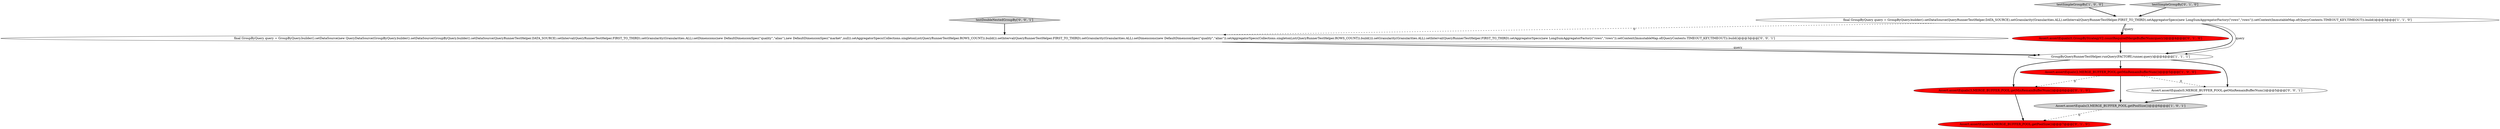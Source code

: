digraph {
9 [style = filled, label = "Assert.assertEquals(0,MERGE_BUFFER_POOL.getMinRemainBufferNum())@@@5@@@['0', '0', '1']", fillcolor = white, shape = ellipse image = "AAA0AAABBB3BBB"];
5 [style = filled, label = "Assert.assertEquals(0,GroupByStrategyV2.countRequiredMergeBufferNum(query))@@@4@@@['0', '1', '0']", fillcolor = red, shape = ellipse image = "AAA1AAABBB2BBB"];
1 [style = filled, label = "testSimpleGroupBy['1', '0', '0']", fillcolor = lightgray, shape = diamond image = "AAA0AAABBB1BBB"];
7 [style = filled, label = "Assert.assertEquals(3,MERGE_BUFFER_POOL.getMinRemainBufferNum())@@@6@@@['0', '1', '0']", fillcolor = red, shape = ellipse image = "AAA1AAABBB2BBB"];
10 [style = filled, label = "testDoubleNestedGroupBy['0', '0', '1']", fillcolor = lightgray, shape = diamond image = "AAA0AAABBB3BBB"];
4 [style = filled, label = "Assert.assertEquals(2,MERGE_BUFFER_POOL.getMinRemainBufferNum())@@@5@@@['1', '0', '0']", fillcolor = red, shape = ellipse image = "AAA1AAABBB1BBB"];
3 [style = filled, label = "Assert.assertEquals(3,MERGE_BUFFER_POOL.getPoolSize())@@@6@@@['1', '0', '1']", fillcolor = lightgray, shape = ellipse image = "AAA0AAABBB1BBB"];
11 [style = filled, label = "final GroupByQuery query = GroupByQuery.builder().setDataSource(new QueryDataSource(GroupByQuery.builder().setDataSource(GroupByQuery.builder().setDataSource(QueryRunnerTestHelper.DATA_SOURCE).setInterval(QueryRunnerTestHelper.FIRST_TO_THIRD).setGranularity(Granularities.ALL).setDimensions(new DefaultDimensionSpec(\"quality\",\"alias\"),new DefaultDimensionSpec(\"market\",null)).setAggregatorSpecs(Collections.singletonList(QueryRunnerTestHelper.ROWS_COUNT)).build()).setInterval(QueryRunnerTestHelper.FIRST_TO_THIRD).setGranularity(Granularities.ALL).setDimensions(new DefaultDimensionSpec(\"quality\",\"alias\")).setAggregatorSpecs(Collections.singletonList(QueryRunnerTestHelper.ROWS_COUNT)).build())).setGranularity(Granularities.ALL).setInterval(QueryRunnerTestHelper.FIRST_TO_THIRD).setAggregatorSpecs(new LongSumAggregatorFactory(\"rows\",\"rows\")).setContext(ImmutableMap.of(QueryContexts.TIMEOUT_KEY,TIMEOUT)).build()@@@3@@@['0', '0', '1']", fillcolor = white, shape = ellipse image = "AAA0AAABBB3BBB"];
8 [style = filled, label = "testSimpleGroupBy['0', '1', '0']", fillcolor = lightgray, shape = diamond image = "AAA0AAABBB2BBB"];
6 [style = filled, label = "Assert.assertEquals(4,MERGE_BUFFER_POOL.getPoolSize())@@@7@@@['0', '1', '0']", fillcolor = red, shape = ellipse image = "AAA1AAABBB2BBB"];
2 [style = filled, label = "final GroupByQuery query = GroupByQuery.builder().setDataSource(QueryRunnerTestHelper.DATA_SOURCE).setGranularity(Granularities.ALL).setInterval(QueryRunnerTestHelper.FIRST_TO_THIRD).setAggregatorSpecs(new LongSumAggregatorFactory(\"rows\",\"rows\")).setContext(ImmutableMap.of(QueryContexts.TIMEOUT_KEY,TIMEOUT)).build()@@@3@@@['1', '1', '0']", fillcolor = white, shape = ellipse image = "AAA0AAABBB1BBB"];
0 [style = filled, label = "GroupByQueryRunnerTestHelper.runQuery(FACTORY,runner,query)@@@4@@@['1', '1', '1']", fillcolor = white, shape = ellipse image = "AAA0AAABBB1BBB"];
9->3 [style = bold, label=""];
2->11 [style = dashed, label="0"];
4->3 [style = bold, label=""];
4->9 [style = dashed, label="0"];
1->2 [style = bold, label=""];
2->0 [style = bold, label=""];
11->0 [style = bold, label=""];
0->9 [style = bold, label=""];
3->6 [style = dashed, label="0"];
2->5 [style = solid, label="query"];
5->0 [style = bold, label=""];
8->2 [style = bold, label=""];
0->4 [style = bold, label=""];
4->7 [style = dashed, label="0"];
2->0 [style = solid, label="query"];
7->6 [style = bold, label=""];
2->5 [style = bold, label=""];
0->7 [style = bold, label=""];
10->11 [style = bold, label=""];
11->0 [style = solid, label="query"];
}
